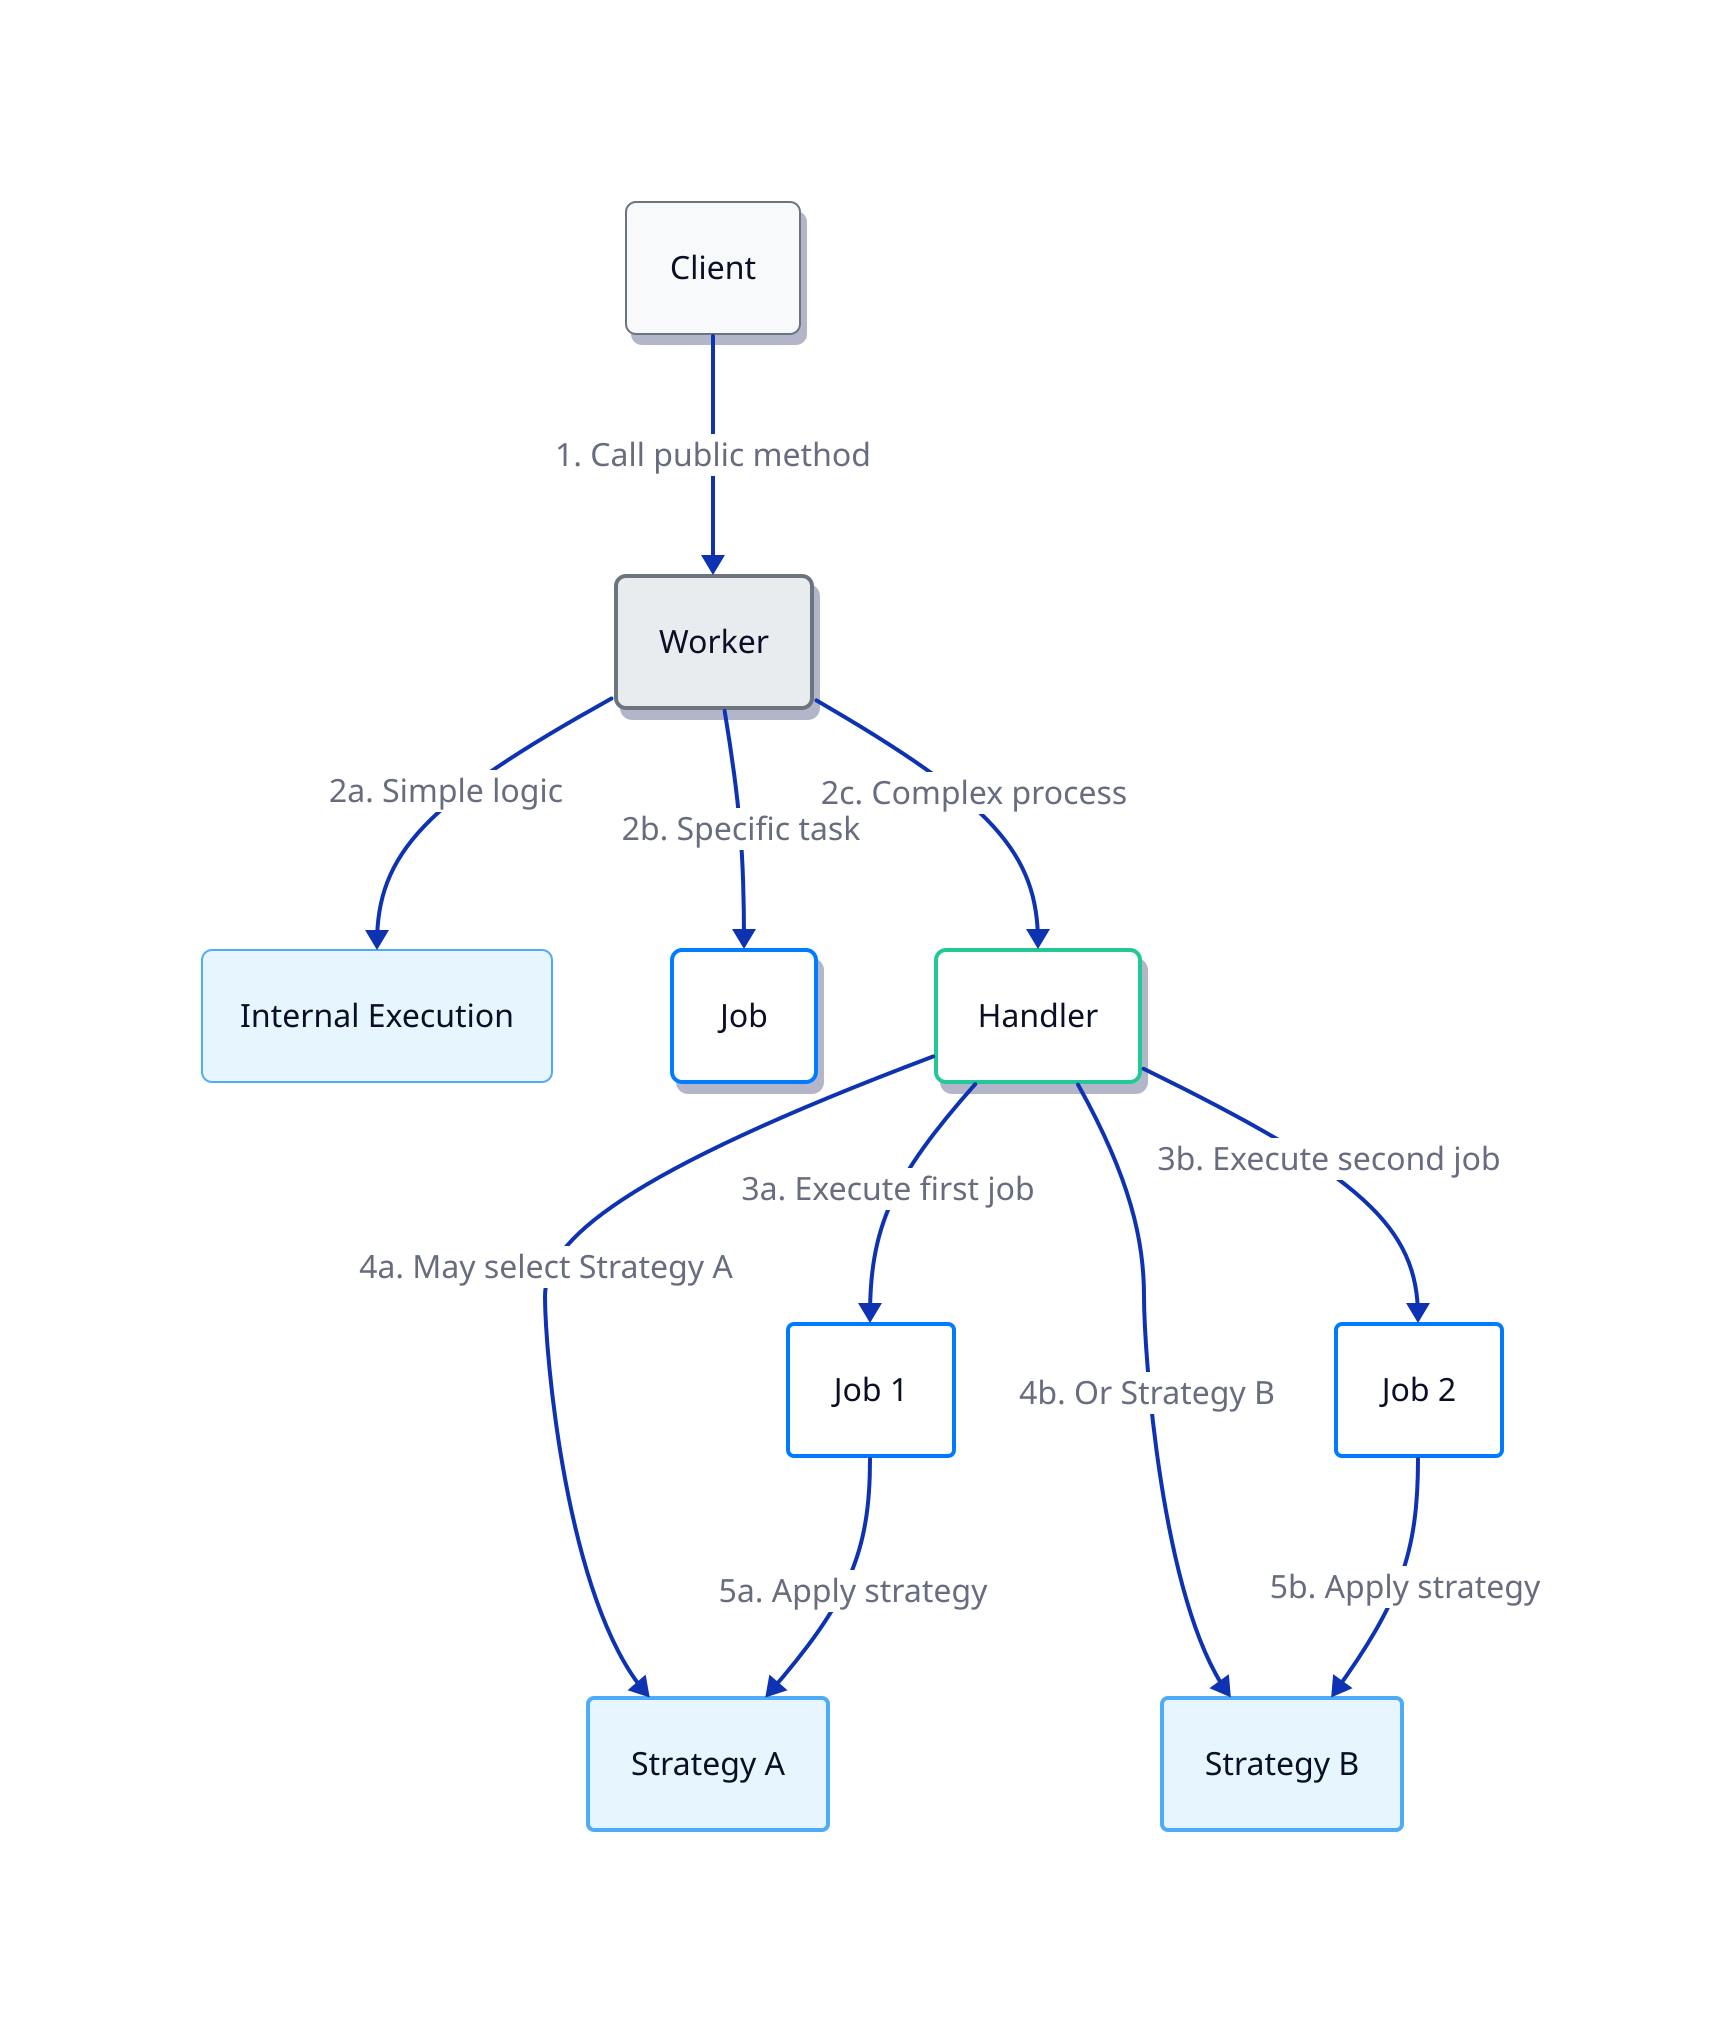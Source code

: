 # Derafu Backbone - Typical Workflow
direction: down

client: Client {
  style.fill: "#f8f9fa"
  style.stroke: "#6c757d"
  style.stroke-width: 1
  style.border-radius: 5
  style.shadow: true
}

worker: Worker {
  style.fill: "#e9ecef"
  style.stroke: "#6c757d"
  style.border-radius: 5
  style.shadow: true
}

execute: Internal Execution {
  style.fill: "#e7f5ff"
  style.stroke: "#4dabf7"
  style.stroke-width: 1
  style.border-radius: 5
}

job: Job {
  style.fill: "#fff"
  style.stroke: "#007bff"
  style.stroke-width: 2
  style.border-radius: 5
  style.shadow: true
}

handler: Handler {
  style.fill: "#fff"
  style.stroke: "#20c997"
  style.stroke-width: 2
  style.border-radius: 5
  style.shadow: true
}

job1: Job 1 {
  style.fill: "#fff"
  style.stroke: "#007bff"
  style.border-radius: 3
}

job2: Job 2 {
  style.fill: "#fff"
  style.stroke: "#007bff"
  style.border-radius: 3
}

strategyA: Strategy A {
  style.fill: "#e7f5ff"
  style.stroke: "#4dabf7"
  style.border-radius: 3
}

strategyB: Strategy B {
  style.fill: "#e7f5ff"
  style.stroke: "#4dabf7"
  style.border-radius: 3
}

# Workflow connections
client -> worker: "1. Call public method"
worker -> execute: "2a. Simple logic"
worker -> job: "2b. Specific task"
worker -> handler: "2c. Complex process"

handler -> job1: "3a. Execute first job"
handler -> job2: "3b. Execute second job"
handler -> strategyA: "4a. May select Strategy A"
handler -> strategyB: "4b. Or Strategy B"

job1 -> strategyA: "5a. Apply strategy"
job2 -> strategyB: "5b. Apply strategy"
